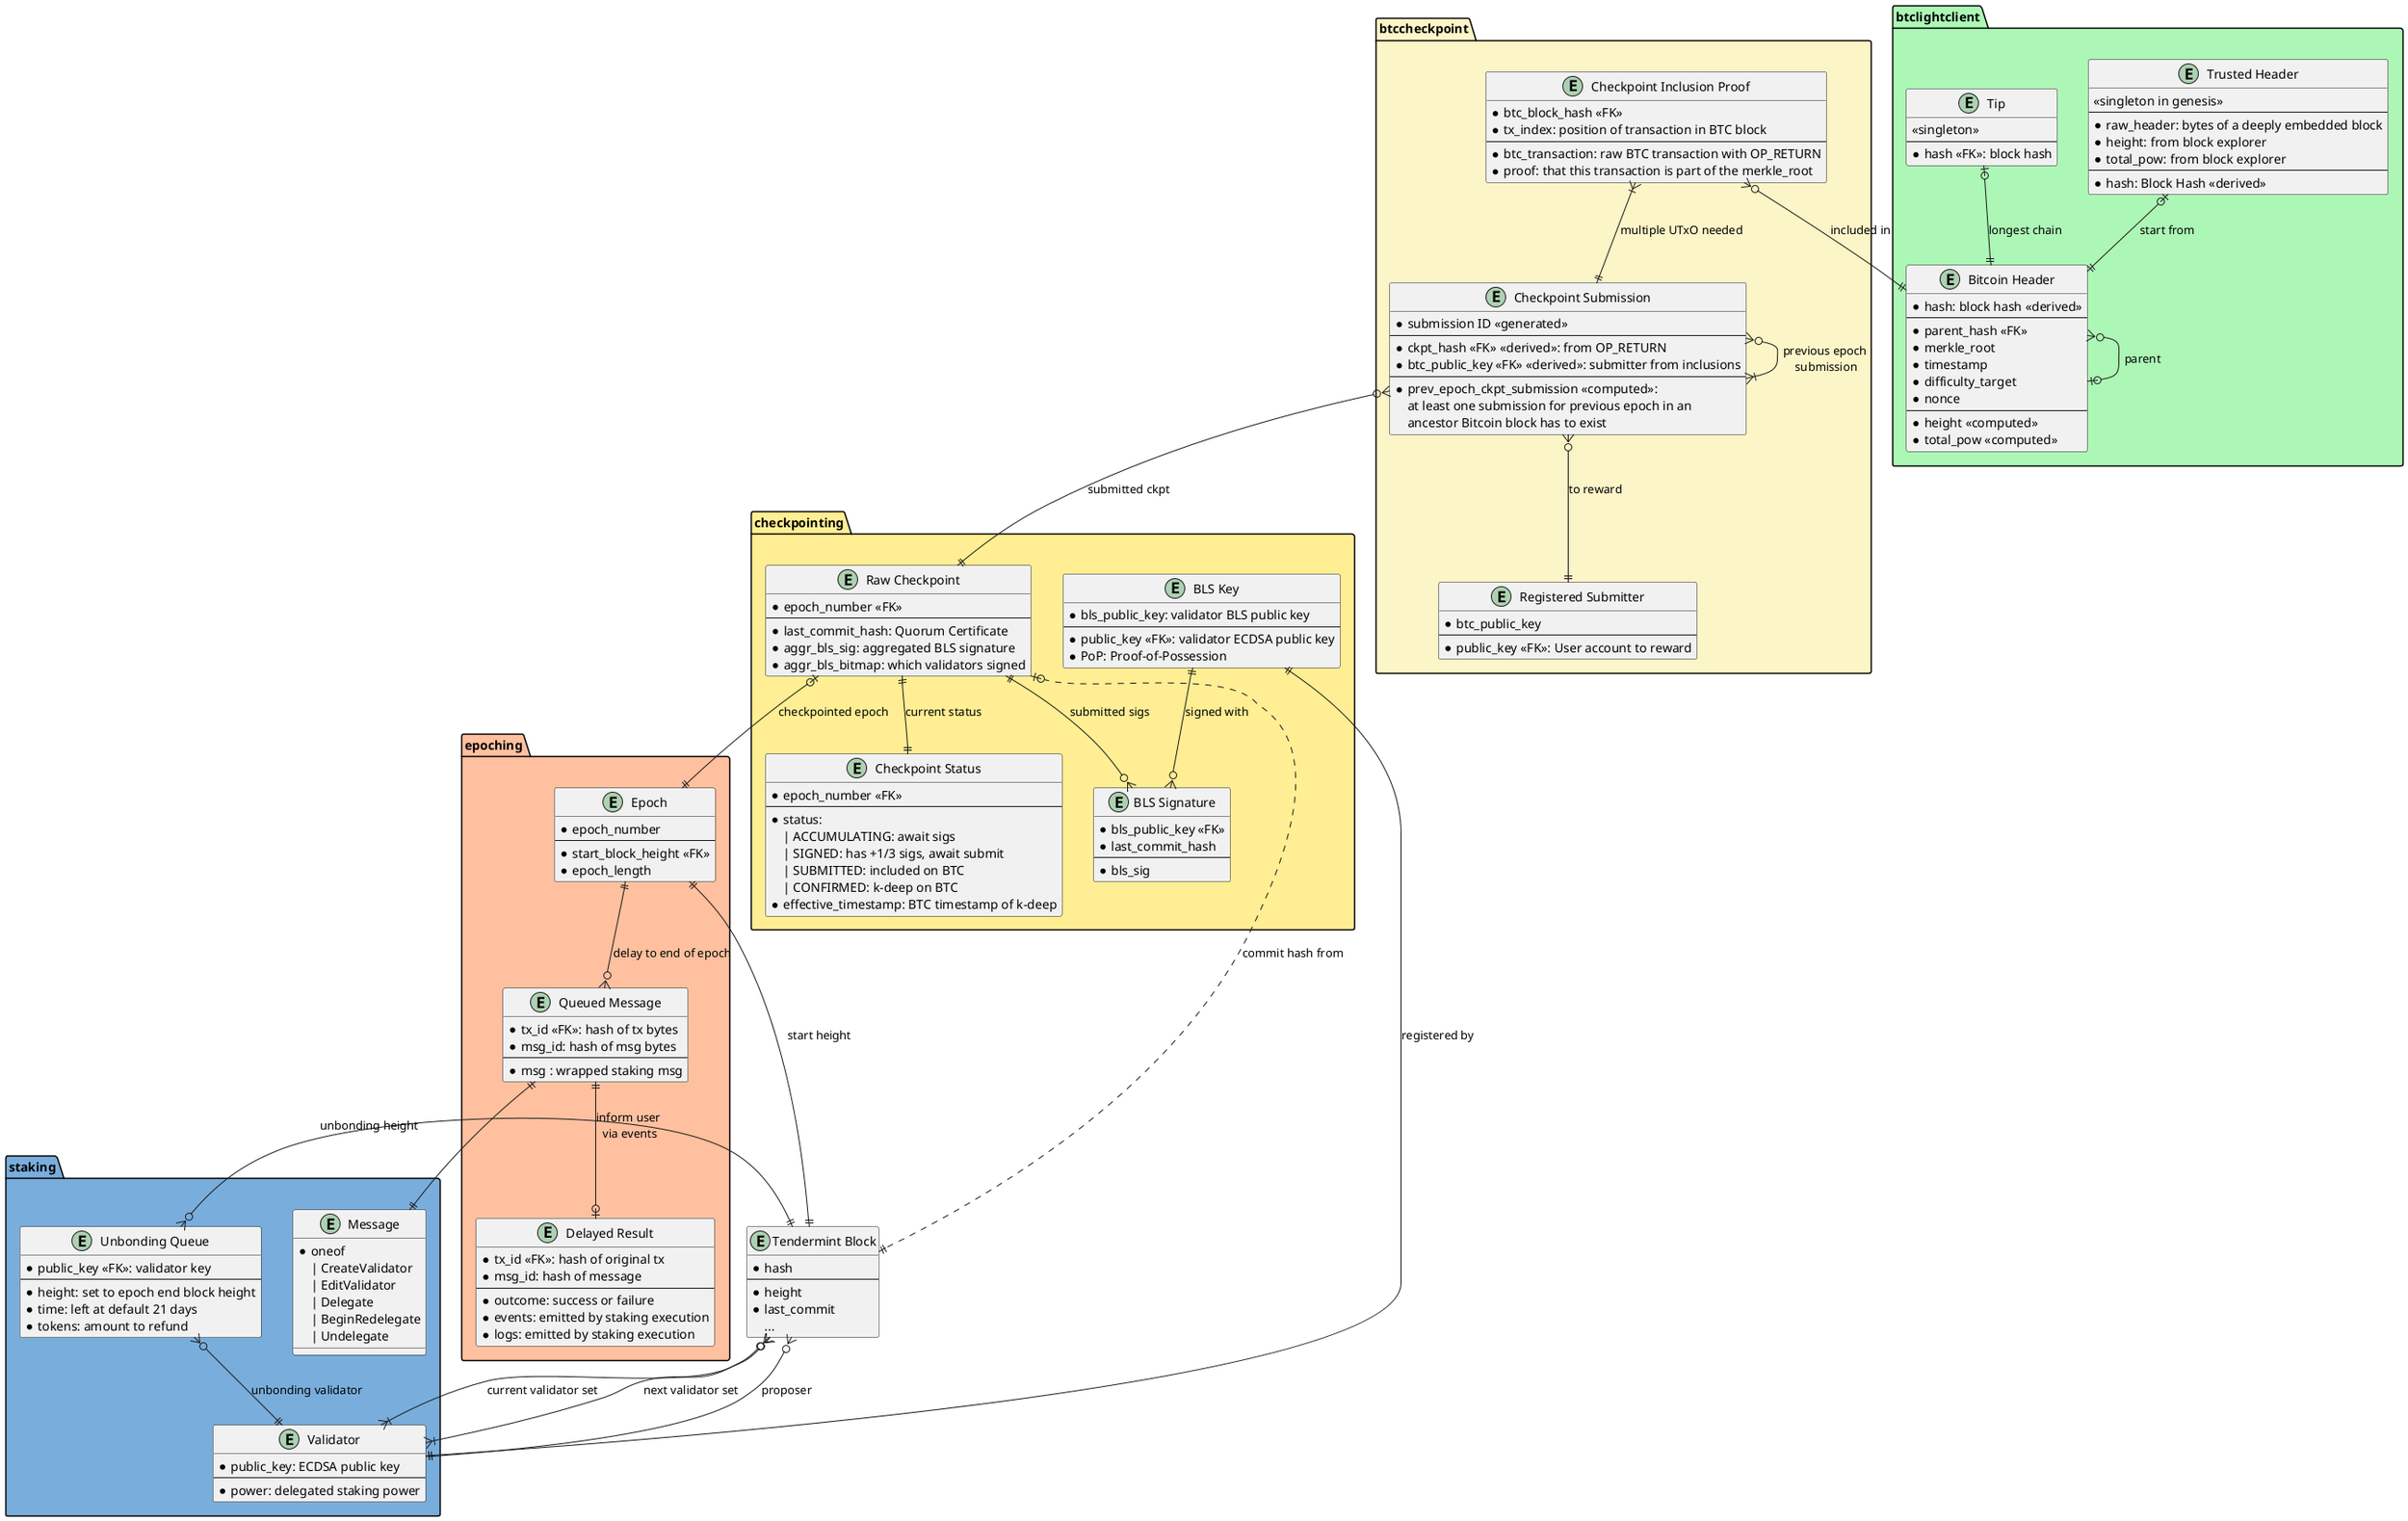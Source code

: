 
@startuml Database Schema

entity "Tendermint Block" as block {
  * hash
  --
  * height
  * last_commit
  ...
}

package "staking" #79ADDC {
  entity "Message" as staking_msg {
    * oneof
    | CreateValidator
    | EditValidator
    | Delegate
    | BeginRedelegate
    | Undelegate
  }

  entity "Validator" as validator {
    * public_key: ECDSA public key
    --
    * power: delegated staking power
  }

  entity "Unbonding Queue" as unbonding_queue {
    * public_key <<FK>>: validator key
    --
    * height: set to epoch end block height
    * time: left at default 21 days
    * tokens: amount to refund
  }
}

package "epoching" #FFC09F {
  entity "Epoch" as epoch {
    * epoch_number
    --
    * start_block_height <<FK>>
    * epoch_length
  }
  entity "Queued Message" as queued_msg {
    * tx_id <<FK>>: hash of tx bytes
    * msg_id: hash of msg bytes
    --
    * msg : wrapped staking msg
  }
  entity "Delayed Result" as delayed_result {
    * tx_id <<FK>>: hash of original tx
    * msg_id: hash of message
    --
    * outcome: success or failure
    * events: emitted by staking execution
    * logs: emitted by staking execution
  }
}


package "checkpointing" #FFEE93 {
  entity "Raw Checkpoint" as raw_ckpt {
    * epoch_number <<FK>>
    --
    * last_commit_hash: Quorum Certificate
    * aggr_bls_sig: aggregated BLS signature
    * aggr_bls_bitmap: which validators signed
  }

  entity "Checkpoint Status" as ckpt_status {
    * epoch_number <<FK>>
    --
    * status:
      | ACCUMULATING: await sigs
      | SIGNED: has +1/3 sigs, await submit
      | SUBMITTED: included on BTC
      | CONFIRMED: k-deep on BTC
    * effective_timestamp: BTC timestamp of k-deep
  }

  entity "BLS Key" as bls_key {
    * bls_public_key: validator BLS public key
    --
    * public_key <<FK>>: validator ECDSA public key
    * PoP: Proof-of-Possession
  }

  entity "BLS Signature" as bls_sig {
    * bls_public_key <<FK>>
    * last_commit_hash
    --
    * bls_sig
  }
}

package "btccheckpoint" #FCF5C7 {
  entity "Registered Submitter" as ckpt_submitter {
    * btc_public_key
    --
    * public_key <<FK>>: User account to reward
  }

  entity "Checkpoint Submission" as ckpt_submission {
    * submission ID <<generated>>
    --
    * ckpt_hash <<FK>> <<derived>>: from OP_RETURN
    * btc_public_key <<FK>> <<derived>>: submitter from inclusions
    --
    * prev_epoch_ckpt_submission <<computed>>:
      at least one submission for previous epoch in an
      ancestor Bitcoin block has to exist
  }

  entity "Checkpoint Inclusion Proof" as ckpt_inclusion {
    * btc_block_hash <<FK>>
    * tx_index: position of transaction in BTC block
    --
    * btc_transaction: raw BTC transaction with OP_RETURN
    * proof: that this transaction is part of the merkle_root
  }
}

package "btclightclient" #ADF7B6 {
  entity "Bitcoin Header" as btc_header {
    * hash: block hash <<derived>>
    --
    * parent_hash <<FK>>
    * merkle_root
    * timestamp
    * difficulty_target
    * nonce
    --
    * height <<computed>>
    * total_pow <<computed>>
  }

  entity "Trusted Header" as btc_trusted {
    <<singleton in genesis>>
    --
    * raw_header: bytes of a deeply embedded block
    * height: from block explorer
    * total_pow: from block explorer
    --
    * hash: Block Hash <<derived>>
  }

  entity "Tip" as btc_tip {
    <<singleton>>
    --
    * hash <<FK>>: block hash
  }
}

block }o--|{ validator : current validator set
block }o--|{ validator : next validator set
block }o--|| validator : proposer

epoch ||--o{ queued_msg : delay to end of epoch
epoch ||--|| block : start height

queued_msg ||--|| staking_msg
queued_msg ||--o| delayed_result : inform user \nvia events

unbonding_queue }o--|| block : unbonding height
unbonding_queue }o--|| validator : unbonding validator

raw_ckpt |o--|| epoch : checkpointed epoch
raw_ckpt |o..|| block : commit hash from
raw_ckpt ||--|| ckpt_status : current status
raw_ckpt ||--o{ bls_sig : submitted sigs

bls_key ||--o{ bls_sig : signed with
bls_key ||--|| validator : registered by

ckpt_submission }o--|| raw_ckpt : submitted ckpt
ckpt_submission }o--|| ckpt_submitter : to reward
ckpt_submission }o--|{ ckpt_submission : previous epoch\n submission

ckpt_inclusion }|--|| ckpt_submission : multiple UTxO needed
ckpt_inclusion }o--|| btc_header : included in

btc_header }o--o| btc_header : parent
btc_trusted |o--|| btc_header : start from
btc_tip |o--|| btc_header: longest chain

@enduml
